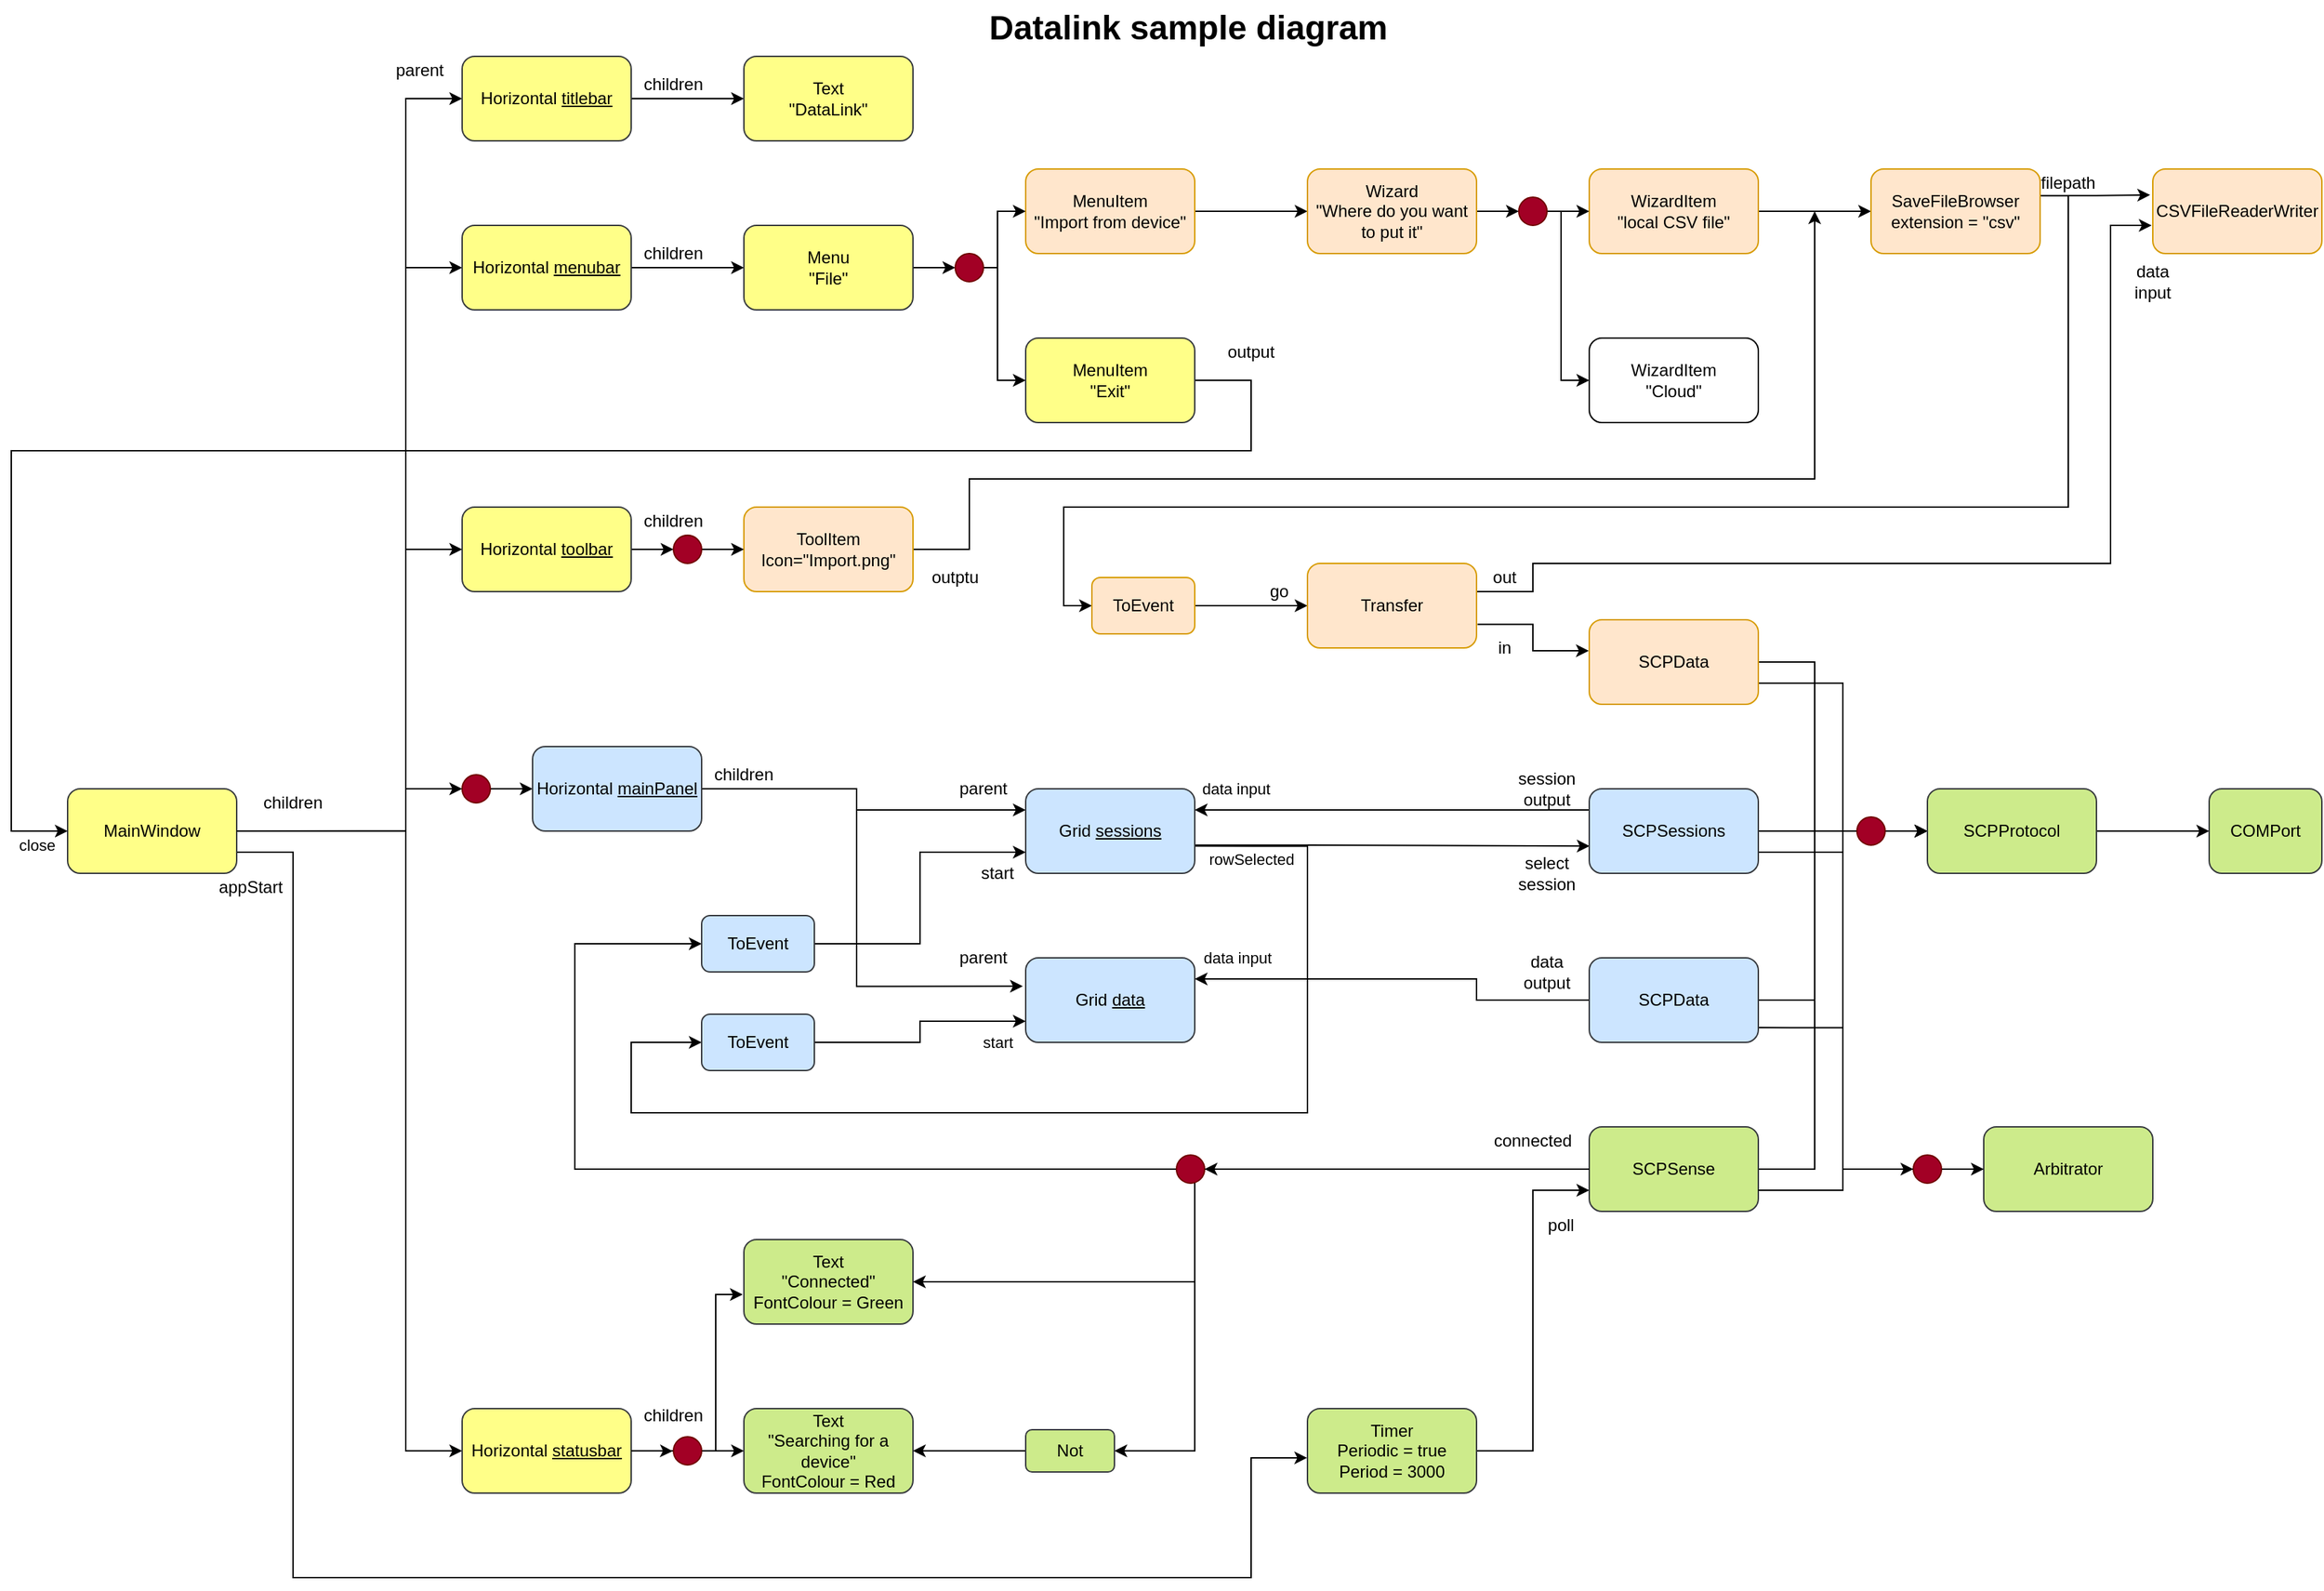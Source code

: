 <mxfile version="14.1.8" type="device"><diagram name="Page-1" id="74b105a0-9070-1c63-61bc-23e55f88626e"><mxGraphModel dx="2305" dy="1178" grid="1" gridSize="10" guides="1" tooltips="1" connect="1" arrows="1" fold="1" page="1" pageScale="1.5" pageWidth="1169" pageHeight="826" background="none" math="0" shadow="0"><root><mxCell id="0" style=";html=1;"/><mxCell id="1" style=";html=1;" parent="0"/><mxCell id="10b056a9c633e61c-30" value="Datalink sample diagram" style="text;strokeColor=none;fillColor=none;html=1;fontSize=24;fontStyle=1;verticalAlign=middle;align=center;" parent="1" vertex="1"><mxGeometry x="80" y="40" width="1590" height="40" as="geometry"/></mxCell><mxCell id="uf_vSXmWsPVvlKHmEx1D-5" style="edgeStyle=orthogonalEdgeStyle;rounded=0;orthogonalLoop=1;jettySize=auto;html=1;entryX=0;entryY=0.5;entryDx=0;entryDy=0;exitX=1;exitY=0.5;exitDx=0;exitDy=0;" edge="1" parent="1" source="uf_vSXmWsPVvlKHmEx1D-13" target="uf_vSXmWsPVvlKHmEx1D-4"><mxGeometry relative="1" as="geometry"><Array as="points"><mxPoint x="390" y="600"/><mxPoint x="390" y="600"/></Array></mxGeometry></mxCell><mxCell id="uf_vSXmWsPVvlKHmEx1D-10" style="edgeStyle=orthogonalEdgeStyle;rounded=0;orthogonalLoop=1;jettySize=auto;html=1;entryX=0;entryY=0.5;entryDx=0;entryDy=0;" edge="1" parent="1" target="uf_vSXmWsPVvlKHmEx1D-9"><mxGeometry relative="1" as="geometry"><mxPoint x="200" y="630" as="sourcePoint"/><Array as="points"><mxPoint x="320" y="630"/><mxPoint x="320" y="1070"/></Array></mxGeometry></mxCell><mxCell id="uf_vSXmWsPVvlKHmEx1D-11" style="edgeStyle=orthogonalEdgeStyle;rounded=0;orthogonalLoop=1;jettySize=auto;html=1;entryX=0;entryY=0.5;entryDx=0;entryDy=0;exitX=1.002;exitY=0.499;exitDx=0;exitDy=0;exitPerimeter=0;" edge="1" parent="1" source="uf_vSXmWsPVvlKHmEx1D-1" target="uf_vSXmWsPVvlKHmEx1D-7"><mxGeometry relative="1" as="geometry"><mxPoint x="200" y="620" as="sourcePoint"/><Array as="points"><mxPoint x="320" y="630"/><mxPoint x="320" y="230"/></Array></mxGeometry></mxCell><mxCell id="uf_vSXmWsPVvlKHmEx1D-12" style="edgeStyle=orthogonalEdgeStyle;rounded=0;orthogonalLoop=1;jettySize=auto;html=1;entryX=0;entryY=0.5;entryDx=0;entryDy=0;exitX=1;exitY=0.5;exitDx=0;exitDy=0;" edge="1" parent="1" source="uf_vSXmWsPVvlKHmEx1D-1" target="uf_vSXmWsPVvlKHmEx1D-8"><mxGeometry relative="1" as="geometry"><mxPoint x="200" y="620" as="sourcePoint"/><Array as="points"><mxPoint x="320" y="630"/><mxPoint x="320" y="110"/></Array></mxGeometry></mxCell><mxCell id="uf_vSXmWsPVvlKHmEx1D-51" style="edgeStyle=orthogonalEdgeStyle;rounded=0;orthogonalLoop=1;jettySize=auto;html=1;entryX=-0.002;entryY=0.583;entryDx=0;entryDy=0;entryPerimeter=0;exitX=1;exitY=0.75;exitDx=0;exitDy=0;" edge="1" parent="1" source="uf_vSXmWsPVvlKHmEx1D-1" target="uf_vSXmWsPVvlKHmEx1D-49"><mxGeometry relative="1" as="geometry"><mxPoint x="280" y="645" as="sourcePoint"/><Array as="points"><mxPoint x="240" y="645"/><mxPoint x="240" y="1160"/><mxPoint x="920" y="1160"/><mxPoint x="920" y="1075"/></Array></mxGeometry></mxCell><mxCell id="uf_vSXmWsPVvlKHmEx1D-1" value="MainWindow" style="rounded=1;whiteSpace=wrap;html=1;fillColor=#ffff88;strokeColor=#36393d;" vertex="1" parent="1"><mxGeometry x="80" y="600" width="120" height="60" as="geometry"/></mxCell><mxCell id="uf_vSXmWsPVvlKHmEx1D-31" style="edgeStyle=orthogonalEdgeStyle;rounded=0;orthogonalLoop=1;jettySize=auto;html=1;entryX=-0.017;entryY=0.336;entryDx=0;entryDy=0;entryPerimeter=0;exitX=1;exitY=0.5;exitDx=0;exitDy=0;" edge="1" parent="1" source="uf_vSXmWsPVvlKHmEx1D-4" target="uf_vSXmWsPVvlKHmEx1D-26"><mxGeometry relative="1" as="geometry"><Array as="points"><mxPoint x="640" y="600"/><mxPoint x="640" y="740"/></Array></mxGeometry></mxCell><mxCell id="uf_vSXmWsPVvlKHmEx1D-32" style="edgeStyle=orthogonalEdgeStyle;rounded=0;orthogonalLoop=1;jettySize=auto;html=1;entryX=0;entryY=0.25;entryDx=0;entryDy=0;" edge="1" parent="1" source="uf_vSXmWsPVvlKHmEx1D-4" target="uf_vSXmWsPVvlKHmEx1D-25"><mxGeometry relative="1" as="geometry"><Array as="points"><mxPoint x="640" y="600"/><mxPoint x="640" y="615"/></Array></mxGeometry></mxCell><mxCell id="uf_vSXmWsPVvlKHmEx1D-4" value="Horizontal &lt;u&gt;mainPanel&lt;/u&gt;" style="rounded=1;whiteSpace=wrap;html=1;fillColor=#cce5ff;strokeColor=#36393d;" vertex="1" parent="1"><mxGeometry x="410" y="570" width="120" height="60" as="geometry"/></mxCell><mxCell id="uf_vSXmWsPVvlKHmEx1D-80" style="edgeStyle=orthogonalEdgeStyle;rounded=0;orthogonalLoop=1;jettySize=auto;html=1;entryX=0;entryY=0.5;entryDx=0;entryDy=0;" edge="1" parent="1" source="uf_vSXmWsPVvlKHmEx1D-2" target="uf_vSXmWsPVvlKHmEx1D-38"><mxGeometry relative="1" as="geometry"/></mxCell><mxCell id="uf_vSXmWsPVvlKHmEx1D-2" value="Horizontal &lt;u&gt;toolbar&lt;/u&gt;" style="rounded=1;whiteSpace=wrap;html=1;fillColor=#ffff88;strokeColor=#36393d;" vertex="1" parent="1"><mxGeometry x="360" y="400" width="120" height="60" as="geometry"/></mxCell><mxCell id="uf_vSXmWsPVvlKHmEx1D-6" style="edgeStyle=orthogonalEdgeStyle;rounded=0;orthogonalLoop=1;jettySize=auto;html=1;exitX=1;exitY=0.5;exitDx=0;exitDy=0;" edge="1" parent="1" source="uf_vSXmWsPVvlKHmEx1D-1"><mxGeometry relative="1" as="geometry"><mxPoint x="280" y="630.029" as="sourcePoint"/><mxPoint x="360" y="430" as="targetPoint"/><Array as="points"><mxPoint x="320" y="630"/><mxPoint x="320" y="430"/></Array></mxGeometry></mxCell><mxCell id="uf_vSXmWsPVvlKHmEx1D-78" style="edgeStyle=orthogonalEdgeStyle;rounded=0;orthogonalLoop=1;jettySize=auto;html=1;entryX=0;entryY=0.5;entryDx=0;entryDy=0;" edge="1" parent="1" source="uf_vSXmWsPVvlKHmEx1D-7" target="uf_vSXmWsPVvlKHmEx1D-17"><mxGeometry relative="1" as="geometry"/></mxCell><mxCell id="uf_vSXmWsPVvlKHmEx1D-7" value="Horizontal &lt;u&gt;menubar&lt;/u&gt;" style="rounded=1;whiteSpace=wrap;html=1;fillColor=#ffff88;strokeColor=#36393d;" vertex="1" parent="1"><mxGeometry x="360" y="200" width="120" height="60" as="geometry"/></mxCell><mxCell id="uf_vSXmWsPVvlKHmEx1D-16" style="edgeStyle=orthogonalEdgeStyle;rounded=0;orthogonalLoop=1;jettySize=auto;html=1;entryX=0;entryY=0.5;entryDx=0;entryDy=0;" edge="1" parent="1" source="uf_vSXmWsPVvlKHmEx1D-8" target="uf_vSXmWsPVvlKHmEx1D-15"><mxGeometry relative="1" as="geometry"/></mxCell><mxCell id="uf_vSXmWsPVvlKHmEx1D-8" value="Horizontal &lt;u&gt;titlebar&lt;/u&gt;" style="rounded=1;whiteSpace=wrap;html=1;fillColor=#ffff88;strokeColor=#36393d;" vertex="1" parent="1"><mxGeometry x="360" y="80" width="120" height="60" as="geometry"/></mxCell><mxCell id="uf_vSXmWsPVvlKHmEx1D-35" style="edgeStyle=orthogonalEdgeStyle;rounded=0;orthogonalLoop=1;jettySize=auto;html=1;entryX=0;entryY=0.5;entryDx=0;entryDy=0;" edge="1" parent="1" source="uf_vSXmWsPVvlKHmEx1D-9" target="uf_vSXmWsPVvlKHmEx1D-33"><mxGeometry relative="1" as="geometry"/></mxCell><mxCell id="uf_vSXmWsPVvlKHmEx1D-36" style="edgeStyle=orthogonalEdgeStyle;rounded=0;orthogonalLoop=1;jettySize=auto;html=1;entryX=-0.007;entryY=0.65;entryDx=0;entryDy=0;entryPerimeter=0;" edge="1" parent="1" source="uf_vSXmWsPVvlKHmEx1D-84" target="uf_vSXmWsPVvlKHmEx1D-34"><mxGeometry relative="1" as="geometry"><Array as="points"><mxPoint x="540" y="1070"/><mxPoint x="540" y="959"/></Array></mxGeometry></mxCell><mxCell id="uf_vSXmWsPVvlKHmEx1D-9" value="Horizontal &lt;u&gt;statusbar&lt;/u&gt;" style="rounded=1;whiteSpace=wrap;html=1;fillColor=#ffff88;strokeColor=#36393d;" vertex="1" parent="1"><mxGeometry x="360" y="1040" width="120" height="60" as="geometry"/></mxCell><mxCell id="uf_vSXmWsPVvlKHmEx1D-13" value="" style="ellipse;whiteSpace=wrap;html=1;aspect=fixed;fillColor=#a20025;strokeColor=#6F0000;fontColor=#ffffff;" vertex="1" parent="1"><mxGeometry x="360" y="590" width="20" height="20" as="geometry"/></mxCell><mxCell id="uf_vSXmWsPVvlKHmEx1D-14" style="edgeStyle=orthogonalEdgeStyle;rounded=0;orthogonalLoop=1;jettySize=auto;html=1;entryX=0;entryY=0.5;entryDx=0;entryDy=0;" edge="1" parent="1" target="uf_vSXmWsPVvlKHmEx1D-13"><mxGeometry relative="1" as="geometry"><mxPoint x="200" y="630" as="sourcePoint"/><mxPoint x="480" y="750" as="targetPoint"/><Array as="points"><mxPoint x="320" y="630"/><mxPoint x="320" y="600"/></Array></mxGeometry></mxCell><mxCell id="uf_vSXmWsPVvlKHmEx1D-15" value="Text&lt;br&gt;&quot;DataLink&quot;" style="rounded=1;whiteSpace=wrap;html=1;fillColor=#ffff88;strokeColor=#36393d;" vertex="1" parent="1"><mxGeometry x="560" y="80" width="120" height="60" as="geometry"/></mxCell><mxCell id="uf_vSXmWsPVvlKHmEx1D-75" style="edgeStyle=orthogonalEdgeStyle;rounded=0;orthogonalLoop=1;jettySize=auto;html=1;entryX=0;entryY=0.5;entryDx=0;entryDy=0;" edge="1" parent="1" source="uf_vSXmWsPVvlKHmEx1D-17" target="uf_vSXmWsPVvlKHmEx1D-28"><mxGeometry relative="1" as="geometry"/></mxCell><mxCell id="uf_vSXmWsPVvlKHmEx1D-17" value="Menu&lt;br&gt;&quot;File&quot;" style="rounded=1;whiteSpace=wrap;html=1;fillColor=#ffff88;strokeColor=#36393d;" vertex="1" parent="1"><mxGeometry x="560" y="200" width="120" height="60" as="geometry"/></mxCell><mxCell id="uf_vSXmWsPVvlKHmEx1D-74" style="edgeStyle=orthogonalEdgeStyle;rounded=0;orthogonalLoop=1;jettySize=auto;html=1;entryX=0;entryY=0.5;entryDx=0;entryDy=0;" edge="1" parent="1" source="uf_vSXmWsPVvlKHmEx1D-18" target="uf_vSXmWsPVvlKHmEx1D-19"><mxGeometry relative="1" as="geometry"/></mxCell><mxCell id="uf_vSXmWsPVvlKHmEx1D-18" value="MenuItem&lt;br&gt;&quot;Import from device&quot;" style="rounded=1;whiteSpace=wrap;html=1;fillColor=#ffe6cc;strokeColor=#d79b00;" vertex="1" parent="1"><mxGeometry x="760" y="160" width="120" height="60" as="geometry"/></mxCell><mxCell id="uf_vSXmWsPVvlKHmEx1D-73" style="edgeStyle=orthogonalEdgeStyle;rounded=0;orthogonalLoop=1;jettySize=auto;html=1;entryX=0;entryY=0.5;entryDx=0;entryDy=0;" edge="1" parent="1" source="uf_vSXmWsPVvlKHmEx1D-19" target="uf_vSXmWsPVvlKHmEx1D-29"><mxGeometry relative="1" as="geometry"/></mxCell><mxCell id="uf_vSXmWsPVvlKHmEx1D-19" value="Wizard&lt;br&gt;&quot;Where do you want to put it&quot;" style="rounded=1;whiteSpace=wrap;html=1;fillColor=#ffe6cc;strokeColor=#d79b00;" vertex="1" parent="1"><mxGeometry x="960" y="160" width="120" height="60" as="geometry"/></mxCell><mxCell id="uf_vSXmWsPVvlKHmEx1D-71" style="edgeStyle=orthogonalEdgeStyle;rounded=0;orthogonalLoop=1;jettySize=auto;html=1;entryX=0;entryY=0.5;entryDx=0;entryDy=0;" edge="1" parent="1" source="uf_vSXmWsPVvlKHmEx1D-20" target="uf_vSXmWsPVvlKHmEx1D-21"><mxGeometry relative="1" as="geometry"/></mxCell><mxCell id="uf_vSXmWsPVvlKHmEx1D-20" value="WizardItem&lt;br&gt;&quot;local CSV file&quot;" style="rounded=1;whiteSpace=wrap;html=1;fillColor=#ffe6cc;strokeColor=#d79b00;" vertex="1" parent="1"><mxGeometry x="1160" y="160" width="120" height="60" as="geometry"/></mxCell><mxCell id="uf_vSXmWsPVvlKHmEx1D-69" style="edgeStyle=orthogonalEdgeStyle;rounded=0;orthogonalLoop=1;jettySize=auto;html=1;entryX=-0.016;entryY=0.307;entryDx=0;entryDy=0;entryPerimeter=0;exitX=1;exitY=0.315;exitDx=0;exitDy=0;exitPerimeter=0;" edge="1" parent="1" source="uf_vSXmWsPVvlKHmEx1D-21" target="uf_vSXmWsPVvlKHmEx1D-22"><mxGeometry relative="1" as="geometry"/></mxCell><mxCell id="uf_vSXmWsPVvlKHmEx1D-70" style="edgeStyle=orthogonalEdgeStyle;rounded=0;orthogonalLoop=1;jettySize=auto;html=1;entryX=0;entryY=0.5;entryDx=0;entryDy=0;exitX=1.006;exitY=0.317;exitDx=0;exitDy=0;exitPerimeter=0;" edge="1" parent="1" source="uf_vSXmWsPVvlKHmEx1D-21" target="uf_vSXmWsPVvlKHmEx1D-40"><mxGeometry relative="1" as="geometry"><Array as="points"><mxPoint x="1500" y="179"/><mxPoint x="1500" y="400"/><mxPoint x="787" y="400"/><mxPoint x="787" y="470"/></Array></mxGeometry></mxCell><mxCell id="uf_vSXmWsPVvlKHmEx1D-21" value="SaveFileBrowser&lt;br&gt;extension = &quot;csv&quot;" style="rounded=1;whiteSpace=wrap;html=1;fillColor=#ffe6cc;strokeColor=#d79b00;" vertex="1" parent="1"><mxGeometry x="1360" y="160" width="120" height="60" as="geometry"/></mxCell><mxCell id="uf_vSXmWsPVvlKHmEx1D-22" value="CSVFileReaderWriter" style="rounded=1;whiteSpace=wrap;html=1;fillColor=#ffe6cc;strokeColor=#d79b00;" vertex="1" parent="1"><mxGeometry x="1560" y="160" width="120" height="60" as="geometry"/></mxCell><mxCell id="uf_vSXmWsPVvlKHmEx1D-39" value="close" style="edgeStyle=orthogonalEdgeStyle;rounded=0;orthogonalLoop=1;jettySize=auto;html=1;entryX=0;entryY=0.5;entryDx=0;entryDy=0;exitX=1;exitY=0.5;exitDx=0;exitDy=0;" edge="1" parent="1" source="uf_vSXmWsPVvlKHmEx1D-23" target="uf_vSXmWsPVvlKHmEx1D-1"><mxGeometry x="0.966" y="-10" relative="1" as="geometry"><Array as="points"><mxPoint x="920" y="310"/><mxPoint x="920" y="360"/><mxPoint x="40" y="360"/><mxPoint x="40" y="630"/></Array><mxPoint as="offset"/></mxGeometry></mxCell><mxCell id="uf_vSXmWsPVvlKHmEx1D-23" value="MenuItem&lt;br&gt;&quot;Exit&quot;" style="rounded=1;whiteSpace=wrap;html=1;fillColor=#ffff88;strokeColor=#36393d;" vertex="1" parent="1"><mxGeometry x="760" y="280" width="120" height="60" as="geometry"/></mxCell><mxCell id="uf_vSXmWsPVvlKHmEx1D-24" value="WizardItem&lt;br&gt;&quot;Cloud&quot;" style="rounded=1;whiteSpace=wrap;html=1;" vertex="1" parent="1"><mxGeometry x="1160" y="280" width="120" height="60" as="geometry"/></mxCell><mxCell id="uf_vSXmWsPVvlKHmEx1D-89" value="rowSelected" style="edgeStyle=orthogonalEdgeStyle;rounded=0;orthogonalLoop=1;jettySize=auto;html=1;entryX=0.002;entryY=0.678;entryDx=0;entryDy=0;exitX=0.994;exitY=0.667;exitDx=0;exitDy=0;exitPerimeter=0;entryPerimeter=0;" edge="1" parent="1" source="uf_vSXmWsPVvlKHmEx1D-25" target="uf_vSXmWsPVvlKHmEx1D-43"><mxGeometry x="-0.71" y="-10" relative="1" as="geometry"><Array as="points"><mxPoint x="960" y="640"/><mxPoint x="1160" y="641"/></Array><mxPoint as="offset"/></mxGeometry></mxCell><mxCell id="uf_vSXmWsPVvlKHmEx1D-90" style="edgeStyle=orthogonalEdgeStyle;rounded=0;orthogonalLoop=1;jettySize=auto;html=1;entryX=0;entryY=0.5;entryDx=0;entryDy=0;exitX=1;exitY=0.678;exitDx=0;exitDy=0;exitPerimeter=0;" edge="1" parent="1" source="uf_vSXmWsPVvlKHmEx1D-25" target="uf_vSXmWsPVvlKHmEx1D-27"><mxGeometry relative="1" as="geometry"><Array as="points"><mxPoint x="960" y="641"/><mxPoint x="960" y="830"/><mxPoint x="480" y="830"/><mxPoint x="480" y="780"/></Array></mxGeometry></mxCell><mxCell id="uf_vSXmWsPVvlKHmEx1D-25" value="Grid &lt;u&gt;sessions&lt;/u&gt;" style="rounded=1;whiteSpace=wrap;html=1;fillColor=#cce5ff;strokeColor=#36393d;" vertex="1" parent="1"><mxGeometry x="760" y="600" width="120" height="60" as="geometry"/></mxCell><mxCell id="uf_vSXmWsPVvlKHmEx1D-26" value="Grid &lt;u&gt;data&lt;/u&gt;" style="rounded=1;whiteSpace=wrap;html=1;fillColor=#cce5ff;strokeColor=#36393d;" vertex="1" parent="1"><mxGeometry x="760" y="720" width="120" height="60" as="geometry"/></mxCell><mxCell id="uf_vSXmWsPVvlKHmEx1D-30" value="start" style="edgeStyle=orthogonalEdgeStyle;rounded=0;orthogonalLoop=1;jettySize=auto;html=1;entryX=0;entryY=0.75;entryDx=0;entryDy=0;" edge="1" parent="1" source="uf_vSXmWsPVvlKHmEx1D-27" target="uf_vSXmWsPVvlKHmEx1D-26"><mxGeometry x="0.757" y="-15" relative="1" as="geometry"><mxPoint as="offset"/></mxGeometry></mxCell><mxCell id="uf_vSXmWsPVvlKHmEx1D-27" value="ToEvent" style="rounded=1;whiteSpace=wrap;html=1;fillColor=#cce5ff;strokeColor=#36393d;" vertex="1" parent="1"><mxGeometry x="530" y="760" width="80" height="40" as="geometry"/></mxCell><mxCell id="uf_vSXmWsPVvlKHmEx1D-76" style="edgeStyle=orthogonalEdgeStyle;rounded=0;orthogonalLoop=1;jettySize=auto;html=1;entryX=0;entryY=0.5;entryDx=0;entryDy=0;" edge="1" parent="1" source="uf_vSXmWsPVvlKHmEx1D-28" target="uf_vSXmWsPVvlKHmEx1D-18"><mxGeometry relative="1" as="geometry"><Array as="points"><mxPoint x="740" y="230"/><mxPoint x="740" y="190"/></Array></mxGeometry></mxCell><mxCell id="uf_vSXmWsPVvlKHmEx1D-77" style="edgeStyle=orthogonalEdgeStyle;rounded=0;orthogonalLoop=1;jettySize=auto;html=1;entryX=0;entryY=0.5;entryDx=0;entryDy=0;" edge="1" parent="1" source="uf_vSXmWsPVvlKHmEx1D-28" target="uf_vSXmWsPVvlKHmEx1D-23"><mxGeometry relative="1" as="geometry"><Array as="points"><mxPoint x="740" y="230"/><mxPoint x="740" y="310"/></Array></mxGeometry></mxCell><mxCell id="uf_vSXmWsPVvlKHmEx1D-28" value="" style="ellipse;whiteSpace=wrap;html=1;aspect=fixed;fillColor=#a20025;strokeColor=#6F0000;fontColor=#ffffff;" vertex="1" parent="1"><mxGeometry x="710" y="220" width="20" height="20" as="geometry"/></mxCell><mxCell id="uf_vSXmWsPVvlKHmEx1D-72" style="edgeStyle=orthogonalEdgeStyle;rounded=0;orthogonalLoop=1;jettySize=auto;html=1;entryX=0;entryY=0.5;entryDx=0;entryDy=0;" edge="1" parent="1" source="uf_vSXmWsPVvlKHmEx1D-29" target="uf_vSXmWsPVvlKHmEx1D-20"><mxGeometry relative="1" as="geometry"/></mxCell><mxCell id="uf_vSXmWsPVvlKHmEx1D-79" style="edgeStyle=orthogonalEdgeStyle;rounded=0;orthogonalLoop=1;jettySize=auto;html=1;entryX=0;entryY=0.5;entryDx=0;entryDy=0;" edge="1" parent="1" source="uf_vSXmWsPVvlKHmEx1D-29" target="uf_vSXmWsPVvlKHmEx1D-24"><mxGeometry relative="1" as="geometry"><Array as="points"><mxPoint x="1140" y="190"/><mxPoint x="1140" y="310"/></Array></mxGeometry></mxCell><mxCell id="uf_vSXmWsPVvlKHmEx1D-29" value="" style="ellipse;whiteSpace=wrap;html=1;aspect=fixed;fillColor=#a20025;strokeColor=#6F0000;fontColor=#ffffff;" vertex="1" parent="1"><mxGeometry x="1110" y="180" width="20" height="20" as="geometry"/></mxCell><mxCell id="uf_vSXmWsPVvlKHmEx1D-33" value="Text&lt;br&gt;&quot;Searching for a device&quot;&lt;br&gt;FontColour = Red" style="rounded=1;whiteSpace=wrap;html=1;fillColor=#cdeb8b;strokeColor=#36393d;" vertex="1" parent="1"><mxGeometry x="560" y="1040" width="120" height="60" as="geometry"/></mxCell><mxCell id="uf_vSXmWsPVvlKHmEx1D-34" value="Text&lt;br&gt;&quot;Connected&quot;&lt;br&gt;FontColour = Green" style="rounded=1;whiteSpace=wrap;html=1;fillColor=#cdeb8b;strokeColor=#36393d;" vertex="1" parent="1"><mxGeometry x="560" y="920" width="120" height="60" as="geometry"/></mxCell><mxCell id="uf_vSXmWsPVvlKHmEx1D-82" style="edgeStyle=orthogonalEdgeStyle;rounded=0;orthogonalLoop=1;jettySize=auto;html=1;exitX=1;exitY=0.5;exitDx=0;exitDy=0;" edge="1" parent="1" source="uf_vSXmWsPVvlKHmEx1D-37"><mxGeometry relative="1" as="geometry"><mxPoint x="1320" y="190" as="targetPoint"/><Array as="points"><mxPoint x="720" y="430"/><mxPoint x="720" y="380"/><mxPoint x="1320" y="380"/></Array></mxGeometry></mxCell><mxCell id="uf_vSXmWsPVvlKHmEx1D-37" value="ToolItem&lt;br&gt;Icon=&quot;Import.png&quot;" style="rounded=1;whiteSpace=wrap;html=1;fillColor=#ffe6cc;strokeColor=#d79b00;" vertex="1" parent="1"><mxGeometry x="560" y="400" width="120" height="60" as="geometry"/></mxCell><mxCell id="uf_vSXmWsPVvlKHmEx1D-81" style="edgeStyle=orthogonalEdgeStyle;rounded=0;orthogonalLoop=1;jettySize=auto;html=1;entryX=0;entryY=0.5;entryDx=0;entryDy=0;" edge="1" parent="1" source="uf_vSXmWsPVvlKHmEx1D-38" target="uf_vSXmWsPVvlKHmEx1D-37"><mxGeometry relative="1" as="geometry"/></mxCell><mxCell id="uf_vSXmWsPVvlKHmEx1D-38" value="" style="ellipse;whiteSpace=wrap;html=1;aspect=fixed;fillColor=#a20025;strokeColor=#6F0000;fontColor=#ffffff;" vertex="1" parent="1"><mxGeometry x="510" y="420" width="20" height="20" as="geometry"/></mxCell><mxCell id="uf_vSXmWsPVvlKHmEx1D-68" style="edgeStyle=orthogonalEdgeStyle;rounded=0;orthogonalLoop=1;jettySize=auto;html=1;entryX=0;entryY=0.5;entryDx=0;entryDy=0;" edge="1" parent="1" source="uf_vSXmWsPVvlKHmEx1D-40" target="uf_vSXmWsPVvlKHmEx1D-41"><mxGeometry relative="1" as="geometry"/></mxCell><mxCell id="uf_vSXmWsPVvlKHmEx1D-40" value="ToEvent" style="rounded=1;whiteSpace=wrap;html=1;fillColor=#ffe6cc;strokeColor=#d79b00;" vertex="1" parent="1"><mxGeometry x="807" y="450" width="73" height="40" as="geometry"/></mxCell><mxCell id="uf_vSXmWsPVvlKHmEx1D-66" style="edgeStyle=orthogonalEdgeStyle;rounded=0;orthogonalLoop=1;jettySize=auto;html=1;entryX=-0.007;entryY=0.667;entryDx=0;entryDy=0;entryPerimeter=0;exitX=0.998;exitY=0.333;exitDx=0;exitDy=0;exitPerimeter=0;" edge="1" parent="1" source="uf_vSXmWsPVvlKHmEx1D-41" target="uf_vSXmWsPVvlKHmEx1D-22"><mxGeometry relative="1" as="geometry"><Array as="points"><mxPoint x="1120" y="460"/><mxPoint x="1120" y="440"/><mxPoint x="1530" y="440"/><mxPoint x="1530" y="200"/></Array></mxGeometry></mxCell><mxCell id="uf_vSXmWsPVvlKHmEx1D-67" style="edgeStyle=orthogonalEdgeStyle;rounded=0;orthogonalLoop=1;jettySize=auto;html=1;entryX=-0.003;entryY=0.367;entryDx=0;entryDy=0;entryPerimeter=0;exitX=1.006;exitY=0.721;exitDx=0;exitDy=0;exitPerimeter=0;" edge="1" parent="1" source="uf_vSXmWsPVvlKHmEx1D-41" target="uf_vSXmWsPVvlKHmEx1D-42"><mxGeometry relative="1" as="geometry"/></mxCell><mxCell id="uf_vSXmWsPVvlKHmEx1D-41" value="Transfer" style="rounded=1;whiteSpace=wrap;html=1;fillColor=#ffe6cc;strokeColor=#d79b00;" vertex="1" parent="1"><mxGeometry x="960" y="440" width="120" height="60" as="geometry"/></mxCell><mxCell id="uf_vSXmWsPVvlKHmEx1D-60" style="edgeStyle=orthogonalEdgeStyle;rounded=0;orthogonalLoop=1;jettySize=auto;html=1;entryX=0;entryY=0.5;entryDx=0;entryDy=0;" edge="1" parent="1" source="uf_vSXmWsPVvlKHmEx1D-42" target="uf_vSXmWsPVvlKHmEx1D-47"><mxGeometry relative="1" as="geometry"><Array as="points"><mxPoint x="1320" y="510"/><mxPoint x="1320" y="630"/></Array></mxGeometry></mxCell><mxCell id="uf_vSXmWsPVvlKHmEx1D-62" style="edgeStyle=orthogonalEdgeStyle;rounded=0;orthogonalLoop=1;jettySize=auto;html=1;entryX=0;entryY=0.5;entryDx=0;entryDy=0;exitX=1;exitY=0.75;exitDx=0;exitDy=0;" edge="1" parent="1" source="uf_vSXmWsPVvlKHmEx1D-42" target="uf_vSXmWsPVvlKHmEx1D-48"><mxGeometry relative="1" as="geometry"><Array as="points"><mxPoint x="1340" y="525"/><mxPoint x="1340" y="870"/></Array></mxGeometry></mxCell><mxCell id="uf_vSXmWsPVvlKHmEx1D-42" value="SCPData" style="rounded=1;whiteSpace=wrap;html=1;fillColor=#ffe6cc;strokeColor=#d79b00;" vertex="1" parent="1"><mxGeometry x="1160" y="480" width="120" height="60" as="geometry"/></mxCell><mxCell id="uf_vSXmWsPVvlKHmEx1D-57" value="data input" style="edgeStyle=orthogonalEdgeStyle;rounded=0;orthogonalLoop=1;jettySize=auto;html=1;entryX=1;entryY=0.25;entryDx=0;entryDy=0;exitX=0;exitY=0.25;exitDx=0;exitDy=0;" edge="1" parent="1" source="uf_vSXmWsPVvlKHmEx1D-43" target="uf_vSXmWsPVvlKHmEx1D-25"><mxGeometry x="0.797" y="-15" relative="1" as="geometry"><Array as="points"><mxPoint x="1120" y="615"/><mxPoint x="1120" y="615"/></Array><mxPoint as="offset"/></mxGeometry></mxCell><mxCell id="uf_vSXmWsPVvlKHmEx1D-58" style="edgeStyle=orthogonalEdgeStyle;rounded=0;orthogonalLoop=1;jettySize=auto;html=1;entryX=0;entryY=0.5;entryDx=0;entryDy=0;" edge="1" parent="1" source="uf_vSXmWsPVvlKHmEx1D-43" target="uf_vSXmWsPVvlKHmEx1D-47"><mxGeometry relative="1" as="geometry"/></mxCell><mxCell id="uf_vSXmWsPVvlKHmEx1D-63" style="edgeStyle=orthogonalEdgeStyle;rounded=0;orthogonalLoop=1;jettySize=auto;html=1;exitX=1;exitY=0.75;exitDx=0;exitDy=0;" edge="1" parent="1" source="uf_vSXmWsPVvlKHmEx1D-43"><mxGeometry relative="1" as="geometry"><mxPoint x="1560" y="870" as="targetPoint"/><Array as="points"><mxPoint x="1340" y="645"/><mxPoint x="1340" y="870"/></Array></mxGeometry></mxCell><mxCell id="uf_vSXmWsPVvlKHmEx1D-43" value="SCPSessions" style="rounded=1;whiteSpace=wrap;html=1;fillColor=#cce5ff;strokeColor=#36393d;" vertex="1" parent="1"><mxGeometry x="1160" y="600" width="120" height="60" as="geometry"/></mxCell><mxCell id="uf_vSXmWsPVvlKHmEx1D-56" value="data input" style="edgeStyle=orthogonalEdgeStyle;rounded=0;orthogonalLoop=1;jettySize=auto;html=1;entryX=1;entryY=0.25;entryDx=0;entryDy=0;" edge="1" parent="1" source="uf_vSXmWsPVvlKHmEx1D-44" target="uf_vSXmWsPVvlKHmEx1D-26"><mxGeometry x="0.797" y="-15" relative="1" as="geometry"><Array as="points"><mxPoint x="1080" y="750"/><mxPoint x="1080" y="735"/></Array><mxPoint as="offset"/></mxGeometry></mxCell><mxCell id="uf_vSXmWsPVvlKHmEx1D-59" style="edgeStyle=orthogonalEdgeStyle;rounded=0;orthogonalLoop=1;jettySize=auto;html=1;entryX=0;entryY=0.5;entryDx=0;entryDy=0;" edge="1" parent="1" source="uf_vSXmWsPVvlKHmEx1D-44" target="uf_vSXmWsPVvlKHmEx1D-47"><mxGeometry relative="1" as="geometry"><Array as="points"><mxPoint x="1320" y="750"/><mxPoint x="1320" y="630"/></Array></mxGeometry></mxCell><mxCell id="uf_vSXmWsPVvlKHmEx1D-64" style="edgeStyle=orthogonalEdgeStyle;rounded=0;orthogonalLoop=1;jettySize=auto;html=1;entryX=0;entryY=0.514;entryDx=0;entryDy=0;entryPerimeter=0;exitX=0.993;exitY=0.826;exitDx=0;exitDy=0;exitPerimeter=0;" edge="1" parent="1" source="uf_vSXmWsPVvlKHmEx1D-44" target="uf_vSXmWsPVvlKHmEx1D-48"><mxGeometry relative="1" as="geometry"><Array as="points"><mxPoint x="1340" y="770"/><mxPoint x="1340" y="870"/><mxPoint x="1560" y="870"/></Array></mxGeometry></mxCell><mxCell id="uf_vSXmWsPVvlKHmEx1D-44" value="SCPData&lt;span style=&quot;color: rgba(0 , 0 , 0 , 0) ; font-family: monospace ; font-size: 0px&quot;&gt;%3CmxGraphModel%3E%3Croot%3E%3CmxCell%20id%3D%220%22%2F%3E%3CmxCell%20id%3D%221%22%20parent%3D%220%22%2F%3E%3CmxCell%20id%3D%222%22%20value%3D%22SCPData%22%20style%3D%22rounded%3D1%3BwhiteSpace%3Dwrap%3Bhtml%3D1%3BfillColor%3D%23ffe6cc%3BstrokeColor%3D%23d79b00%3B%22%20vertex%3D%221%22%20parent%3D%221%22%3E%3CmxGeometry%20x%3D%221280%22%20y%3D%22480%22%20width%3D%22120%22%20height%3D%2260%22%20as%3D%22geometry%22%2F%3E%3C%2FmxCell%3E%3C%2Froot%3E%3C%2FmxGraphModel%3E&lt;/span&gt;" style="rounded=1;whiteSpace=wrap;html=1;fillColor=#cce5ff;strokeColor=#36393d;" vertex="1" parent="1"><mxGeometry x="1160" y="720" width="120" height="60" as="geometry"/></mxCell><mxCell id="uf_vSXmWsPVvlKHmEx1D-54" style="edgeStyle=orthogonalEdgeStyle;rounded=0;orthogonalLoop=1;jettySize=auto;html=1;entryX=1;entryY=0.5;entryDx=0;entryDy=0;" edge="1" parent="1" source="uf_vSXmWsPVvlKHmEx1D-45" target="uf_vSXmWsPVvlKHmEx1D-52"><mxGeometry relative="1" as="geometry"><Array as="points"><mxPoint x="880" y="870"/><mxPoint x="880" y="1070"/></Array></mxGeometry></mxCell><mxCell id="uf_vSXmWsPVvlKHmEx1D-55" style="edgeStyle=orthogonalEdgeStyle;rounded=0;orthogonalLoop=1;jettySize=auto;html=1;entryX=1;entryY=0.5;entryDx=0;entryDy=0;" edge="1" parent="1" source="uf_vSXmWsPVvlKHmEx1D-86" target="uf_vSXmWsPVvlKHmEx1D-34"><mxGeometry relative="1" as="geometry"><Array as="points"><mxPoint x="880" y="870"/><mxPoint x="880" y="950"/></Array></mxGeometry></mxCell><mxCell id="uf_vSXmWsPVvlKHmEx1D-61" style="edgeStyle=orthogonalEdgeStyle;rounded=0;orthogonalLoop=1;jettySize=auto;html=1;entryX=0;entryY=0.5;entryDx=0;entryDy=0;" edge="1" parent="1" source="uf_vSXmWsPVvlKHmEx1D-45" target="uf_vSXmWsPVvlKHmEx1D-47"><mxGeometry relative="1" as="geometry"><Array as="points"><mxPoint x="1320" y="870"/><mxPoint x="1320" y="630"/></Array></mxGeometry></mxCell><mxCell id="uf_vSXmWsPVvlKHmEx1D-65" style="edgeStyle=orthogonalEdgeStyle;rounded=0;orthogonalLoop=1;jettySize=auto;html=1;exitX=1;exitY=0.75;exitDx=0;exitDy=0;" edge="1" parent="1" source="uf_vSXmWsPVvlKHmEx1D-91"><mxGeometry relative="1" as="geometry"><mxPoint x="1560" y="870" as="targetPoint"/><Array as="points"><mxPoint x="1409" y="870"/></Array></mxGeometry></mxCell><mxCell id="uf_vSXmWsPVvlKHmEx1D-45" value="SCPSense&lt;span style=&quot;color: rgba(0 , 0 , 0 , 0) ; font-family: monospace ; font-size: 0px&quot;&gt;%3CmxGraphModel%3E%3Croot%3E%3CmxCell%20id%3D%220%22%2F%3E%3CmxCell%20id%3D%221%22%20parent%3D%220%22%2F%3E%3CmxCell%20id%3D%222%22%20value%3D%22SCPData%22%20style%3D%22rounded%3D1%3BwhiteSpace%3Dwrap%3Bhtml%3D1%3BfillColor%3D%23ffe6cc%3BstrokeColor%3D%23d79b00%3B%22%20vertex%3D%221%22%20parent%3D%221%22%3E%3CmxGeometry%20x%3D%221280%22%20y%3D%22480%22%20width%3D%22120%22%20height%3D%2260%22%20as%3D%22geometry%22%2F%3E%3C%2FmxCell%3E%3C%2Froot%3E%3C%2FmxGraphModel%&lt;/span&gt;" style="rounded=1;whiteSpace=wrap;html=1;fillColor=#cdeb8b;strokeColor=#36393d;" vertex="1" parent="1"><mxGeometry x="1160" y="840" width="120" height="60" as="geometry"/></mxCell><mxCell id="uf_vSXmWsPVvlKHmEx1D-46" value="COMPort" style="rounded=1;whiteSpace=wrap;html=1;fillColor=#cdeb8b;strokeColor=#36393d;" vertex="1" parent="1"><mxGeometry x="1600" y="600" width="80" height="60" as="geometry"/></mxCell><mxCell id="uf_vSXmWsPVvlKHmEx1D-83" style="edgeStyle=orthogonalEdgeStyle;rounded=0;orthogonalLoop=1;jettySize=auto;html=1;entryX=0;entryY=0.5;entryDx=0;entryDy=0;" edge="1" parent="1" source="uf_vSXmWsPVvlKHmEx1D-47" target="uf_vSXmWsPVvlKHmEx1D-46"><mxGeometry relative="1" as="geometry"/></mxCell><mxCell id="uf_vSXmWsPVvlKHmEx1D-47" value="SCPProtocol" style="rounded=1;whiteSpace=wrap;html=1;fillColor=#cdeb8b;strokeColor=#36393d;" vertex="1" parent="1"><mxGeometry x="1400" y="600" width="120" height="60" as="geometry"/></mxCell><mxCell id="uf_vSXmWsPVvlKHmEx1D-48" value="Arbitrator" style="rounded=1;whiteSpace=wrap;html=1;fillColor=#cdeb8b;strokeColor=#36393d;" vertex="1" parent="1"><mxGeometry x="1440" y="840" width="120" height="60" as="geometry"/></mxCell><mxCell id="uf_vSXmWsPVvlKHmEx1D-50" style="edgeStyle=orthogonalEdgeStyle;rounded=0;orthogonalLoop=1;jettySize=auto;html=1;entryX=0;entryY=0.75;entryDx=0;entryDy=0;" edge="1" parent="1" source="uf_vSXmWsPVvlKHmEx1D-49" target="uf_vSXmWsPVvlKHmEx1D-45"><mxGeometry relative="1" as="geometry"/></mxCell><mxCell id="uf_vSXmWsPVvlKHmEx1D-49" value="Timer&lt;br&gt;Periodic = true&lt;br&gt;Period = 3000" style="rounded=1;whiteSpace=wrap;html=1;fillColor=#cdeb8b;strokeColor=#36393d;" vertex="1" parent="1"><mxGeometry x="960" y="1040" width="120" height="60" as="geometry"/></mxCell><mxCell id="uf_vSXmWsPVvlKHmEx1D-53" style="edgeStyle=orthogonalEdgeStyle;rounded=0;orthogonalLoop=1;jettySize=auto;html=1;entryX=1;entryY=0.5;entryDx=0;entryDy=0;" edge="1" parent="1" source="uf_vSXmWsPVvlKHmEx1D-52" target="uf_vSXmWsPVvlKHmEx1D-33"><mxGeometry relative="1" as="geometry"/></mxCell><mxCell id="uf_vSXmWsPVvlKHmEx1D-52" value="Not" style="rounded=1;whiteSpace=wrap;html=1;fillColor=#cdeb8b;strokeColor=#36393d;" vertex="1" parent="1"><mxGeometry x="760" y="1055" width="63" height="30" as="geometry"/></mxCell><mxCell id="uf_vSXmWsPVvlKHmEx1D-84" value="" style="ellipse;whiteSpace=wrap;html=1;aspect=fixed;fillColor=#a20025;strokeColor=#6F0000;fontColor=#ffffff;" vertex="1" parent="1"><mxGeometry x="510" y="1060" width="20" height="20" as="geometry"/></mxCell><mxCell id="uf_vSXmWsPVvlKHmEx1D-85" style="edgeStyle=orthogonalEdgeStyle;rounded=0;orthogonalLoop=1;jettySize=auto;html=1;entryX=-0.024;entryY=0.512;entryDx=0;entryDy=0;entryPerimeter=0;" edge="1" parent="1" source="uf_vSXmWsPVvlKHmEx1D-9" target="uf_vSXmWsPVvlKHmEx1D-84"><mxGeometry relative="1" as="geometry"><mxPoint x="480" y="1070" as="sourcePoint"/><mxPoint x="559.16" y="959" as="targetPoint"/></mxGeometry></mxCell><mxCell id="uf_vSXmWsPVvlKHmEx1D-88" value="" style="edgeStyle=orthogonalEdgeStyle;rounded=0;orthogonalLoop=1;jettySize=auto;html=1;entryX=0;entryY=0.5;entryDx=0;entryDy=0;" edge="1" parent="1" source="uf_vSXmWsPVvlKHmEx1D-86" target="uf_vSXmWsPVvlKHmEx1D-118"><mxGeometry x="0.904" y="-10" relative="1" as="geometry"><Array as="points"><mxPoint x="440" y="870"/><mxPoint x="440" y="710"/></Array><mxPoint as="offset"/></mxGeometry></mxCell><mxCell id="uf_vSXmWsPVvlKHmEx1D-86" value="" style="ellipse;whiteSpace=wrap;html=1;aspect=fixed;fillColor=#a20025;strokeColor=#6F0000;fontColor=#ffffff;" vertex="1" parent="1"><mxGeometry x="867" y="860" width="20" height="20" as="geometry"/></mxCell><mxCell id="uf_vSXmWsPVvlKHmEx1D-87" style="edgeStyle=orthogonalEdgeStyle;rounded=0;orthogonalLoop=1;jettySize=auto;html=1;entryX=1;entryY=0.5;entryDx=0;entryDy=0;" edge="1" parent="1" source="uf_vSXmWsPVvlKHmEx1D-45" target="uf_vSXmWsPVvlKHmEx1D-86"><mxGeometry relative="1" as="geometry"><mxPoint x="1160.0" y="870" as="sourcePoint"/><mxPoint x="680" y="950" as="targetPoint"/><Array as="points"/></mxGeometry></mxCell><mxCell id="uf_vSXmWsPVvlKHmEx1D-91" value="" style="ellipse;whiteSpace=wrap;html=1;aspect=fixed;fillColor=#a20025;strokeColor=#6F0000;fontColor=#ffffff;" vertex="1" parent="1"><mxGeometry x="1390" y="860" width="20" height="20" as="geometry"/></mxCell><mxCell id="uf_vSXmWsPVvlKHmEx1D-92" style="edgeStyle=orthogonalEdgeStyle;rounded=0;orthogonalLoop=1;jettySize=auto;html=1;exitX=1;exitY=0.75;exitDx=0;exitDy=0;" edge="1" parent="1" source="uf_vSXmWsPVvlKHmEx1D-45" target="uf_vSXmWsPVvlKHmEx1D-91"><mxGeometry relative="1" as="geometry"><mxPoint x="1560" y="870" as="targetPoint"/><mxPoint x="1280" y="885" as="sourcePoint"/><Array as="points"><mxPoint x="1340" y="885"/><mxPoint x="1340" y="870"/></Array></mxGeometry></mxCell><mxCell id="uf_vSXmWsPVvlKHmEx1D-93" value="" style="ellipse;whiteSpace=wrap;html=1;aspect=fixed;fillColor=#a20025;strokeColor=#6F0000;fontColor=#ffffff;" vertex="1" parent="1"><mxGeometry x="1350" y="620" width="20" height="20" as="geometry"/></mxCell><mxCell id="uf_vSXmWsPVvlKHmEx1D-98" value="output" style="text;html=1;strokeColor=none;fillColor=none;align=center;verticalAlign=middle;whiteSpace=wrap;rounded=0;" vertex="1" parent="1"><mxGeometry x="900" y="280" width="40" height="20" as="geometry"/></mxCell><mxCell id="uf_vSXmWsPVvlKHmEx1D-99" value="appStart" style="text;html=1;strokeColor=none;fillColor=none;align=center;verticalAlign=middle;whiteSpace=wrap;rounded=0;" vertex="1" parent="1"><mxGeometry x="190" y="660" width="40" height="20" as="geometry"/></mxCell><mxCell id="uf_vSXmWsPVvlKHmEx1D-100" value="filepath" style="text;html=1;strokeColor=none;fillColor=none;align=center;verticalAlign=middle;whiteSpace=wrap;rounded=0;" vertex="1" parent="1"><mxGeometry x="1480" y="160" width="40" height="20" as="geometry"/></mxCell><mxCell id="uf_vSXmWsPVvlKHmEx1D-101" value="data input" style="text;html=1;strokeColor=none;fillColor=none;align=center;verticalAlign=middle;whiteSpace=wrap;rounded=0;" vertex="1" parent="1"><mxGeometry x="1540" y="230" width="40" height="20" as="geometry"/></mxCell><mxCell id="uf_vSXmWsPVvlKHmEx1D-102" value="out" style="text;html=1;strokeColor=none;fillColor=none;align=center;verticalAlign=middle;whiteSpace=wrap;rounded=0;" vertex="1" parent="1"><mxGeometry x="1080" y="440" width="40" height="20" as="geometry"/></mxCell><mxCell id="uf_vSXmWsPVvlKHmEx1D-103" value="in" style="text;html=1;strokeColor=none;fillColor=none;align=center;verticalAlign=middle;whiteSpace=wrap;rounded=0;" vertex="1" parent="1"><mxGeometry x="1080" y="490" width="40" height="20" as="geometry"/></mxCell><mxCell id="uf_vSXmWsPVvlKHmEx1D-104" value="go" style="text;html=1;strokeColor=none;fillColor=none;align=center;verticalAlign=middle;whiteSpace=wrap;rounded=0;" vertex="1" parent="1"><mxGeometry x="920" y="450" width="40" height="20" as="geometry"/></mxCell><mxCell id="uf_vSXmWsPVvlKHmEx1D-106" value="outptu" style="text;html=1;strokeColor=none;fillColor=none;align=center;verticalAlign=middle;whiteSpace=wrap;rounded=0;" vertex="1" parent="1"><mxGeometry x="690" y="440" width="40" height="20" as="geometry"/></mxCell><mxCell id="uf_vSXmWsPVvlKHmEx1D-107" value="children" style="text;html=1;strokeColor=none;fillColor=none;align=center;verticalAlign=middle;whiteSpace=wrap;rounded=0;" vertex="1" parent="1"><mxGeometry x="220" y="600" width="40" height="20" as="geometry"/></mxCell><mxCell id="uf_vSXmWsPVvlKHmEx1D-108" value="children" style="text;html=1;strokeColor=none;fillColor=none;align=center;verticalAlign=middle;whiteSpace=wrap;rounded=0;" vertex="1" parent="1"><mxGeometry x="490" y="210" width="40" height="20" as="geometry"/></mxCell><mxCell id="uf_vSXmWsPVvlKHmEx1D-109" value="children" style="text;html=1;strokeColor=none;fillColor=none;align=center;verticalAlign=middle;whiteSpace=wrap;rounded=0;" vertex="1" parent="1"><mxGeometry x="490" y="400" width="40" height="20" as="geometry"/></mxCell><mxCell id="uf_vSXmWsPVvlKHmEx1D-110" value="children" style="text;html=1;strokeColor=none;fillColor=none;align=center;verticalAlign=middle;whiteSpace=wrap;rounded=0;" vertex="1" parent="1"><mxGeometry x="540" y="580" width="40" height="20" as="geometry"/></mxCell><mxCell id="uf_vSXmWsPVvlKHmEx1D-111" value="children" style="text;html=1;strokeColor=none;fillColor=none;align=center;verticalAlign=middle;whiteSpace=wrap;rounded=0;" vertex="1" parent="1"><mxGeometry x="490" y="1035" width="40" height="20" as="geometry"/></mxCell><mxCell id="uf_vSXmWsPVvlKHmEx1D-114" value="children" style="text;html=1;strokeColor=none;fillColor=none;align=center;verticalAlign=middle;whiteSpace=wrap;rounded=0;" vertex="1" parent="1"><mxGeometry x="490" y="90" width="40" height="20" as="geometry"/></mxCell><mxCell id="uf_vSXmWsPVvlKHmEx1D-116" value="parent" style="text;html=1;strokeColor=none;fillColor=none;align=center;verticalAlign=middle;whiteSpace=wrap;rounded=0;" vertex="1" parent="1"><mxGeometry x="310" y="80" width="40" height="20" as="geometry"/></mxCell><mxCell id="uf_vSXmWsPVvlKHmEx1D-117" value="connected" style="text;html=1;strokeColor=none;fillColor=none;align=center;verticalAlign=middle;whiteSpace=wrap;rounded=0;" vertex="1" parent="1"><mxGeometry x="1100" y="840" width="40" height="20" as="geometry"/></mxCell><mxCell id="uf_vSXmWsPVvlKHmEx1D-119" style="edgeStyle=orthogonalEdgeStyle;rounded=0;orthogonalLoop=1;jettySize=auto;html=1;entryX=0;entryY=0.75;entryDx=0;entryDy=0;" edge="1" parent="1" source="uf_vSXmWsPVvlKHmEx1D-118" target="uf_vSXmWsPVvlKHmEx1D-25"><mxGeometry relative="1" as="geometry"/></mxCell><mxCell id="uf_vSXmWsPVvlKHmEx1D-118" value="ToEvent" style="rounded=1;whiteSpace=wrap;html=1;fillColor=#cce5ff;strokeColor=#36393d;" vertex="1" parent="1"><mxGeometry x="530" y="690" width="80" height="40" as="geometry"/></mxCell><mxCell id="uf_vSXmWsPVvlKHmEx1D-120" value="start" style="text;html=1;strokeColor=none;fillColor=none;align=center;verticalAlign=middle;whiteSpace=wrap;rounded=0;" vertex="1" parent="1"><mxGeometry x="720" y="650" width="40" height="20" as="geometry"/></mxCell><mxCell id="uf_vSXmWsPVvlKHmEx1D-121" value="parent" style="text;html=1;strokeColor=none;fillColor=none;align=center;verticalAlign=middle;whiteSpace=wrap;rounded=0;" vertex="1" parent="1"><mxGeometry x="710" y="590" width="40" height="20" as="geometry"/></mxCell><mxCell id="uf_vSXmWsPVvlKHmEx1D-122" value="parent" style="text;html=1;strokeColor=none;fillColor=none;align=center;verticalAlign=middle;whiteSpace=wrap;rounded=0;" vertex="1" parent="1"><mxGeometry x="710" y="710" width="40" height="20" as="geometry"/></mxCell><mxCell id="uf_vSXmWsPVvlKHmEx1D-123" value="session output" style="text;html=1;strokeColor=none;fillColor=none;align=center;verticalAlign=middle;whiteSpace=wrap;rounded=0;" vertex="1" parent="1"><mxGeometry x="1110" y="590" width="40" height="20" as="geometry"/></mxCell><mxCell id="uf_vSXmWsPVvlKHmEx1D-124" value="select session" style="text;html=1;strokeColor=none;fillColor=none;align=center;verticalAlign=middle;whiteSpace=wrap;rounded=0;" vertex="1" parent="1"><mxGeometry x="1110" y="650" width="40" height="20" as="geometry"/></mxCell><mxCell id="uf_vSXmWsPVvlKHmEx1D-125" value="data output" style="text;html=1;strokeColor=none;fillColor=none;align=center;verticalAlign=middle;whiteSpace=wrap;rounded=0;" vertex="1" parent="1"><mxGeometry x="1110" y="720" width="40" height="20" as="geometry"/></mxCell><mxCell id="uf_vSXmWsPVvlKHmEx1D-126" value="poll" style="text;html=1;strokeColor=none;fillColor=none;align=center;verticalAlign=middle;whiteSpace=wrap;rounded=0;" vertex="1" parent="1"><mxGeometry x="1120" y="900" width="40" height="20" as="geometry"/></mxCell></root></mxGraphModel></diagram></mxfile>
